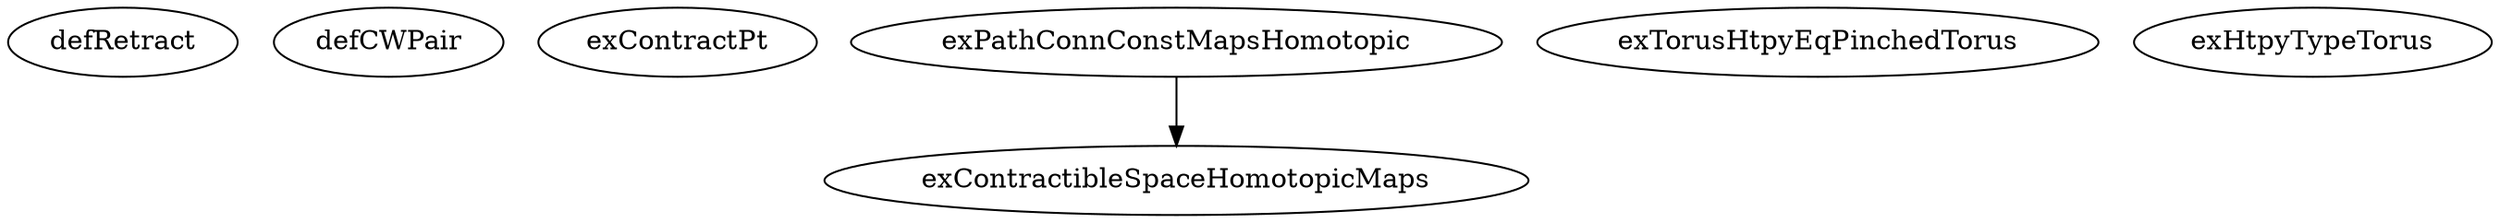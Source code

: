digraph A {
  defRetract [file_path="ma753questions", id="defRetract", class="Question"]
  defCWPair [class="Question", question="Define a CW pair"]
  exContractPt [class="Question", question="Show that a contractible space has the same homotopy type as a point."]
  exContractibleSpaceHomotopicMaps [class="Question", question="Show that if a space is contractible then all maps from the space to a path connected space are homotopic."]
  exPathConnConstMapsHomotopic [class="Question", question="Show that if a space is path connected, then all constant maps into that space are homotopic"]
  exTorusHtpyEqPinchedTorus [class="Question", question="Is the torus homotopy equivalent to the pinched torus?"]
  exHtpyTypeTorus [class="Question", question="What is the homotopy type of the torus?"]
  exPathConnConstMapsHomotopic -> exContractibleSpaceHomotopicMaps
}
